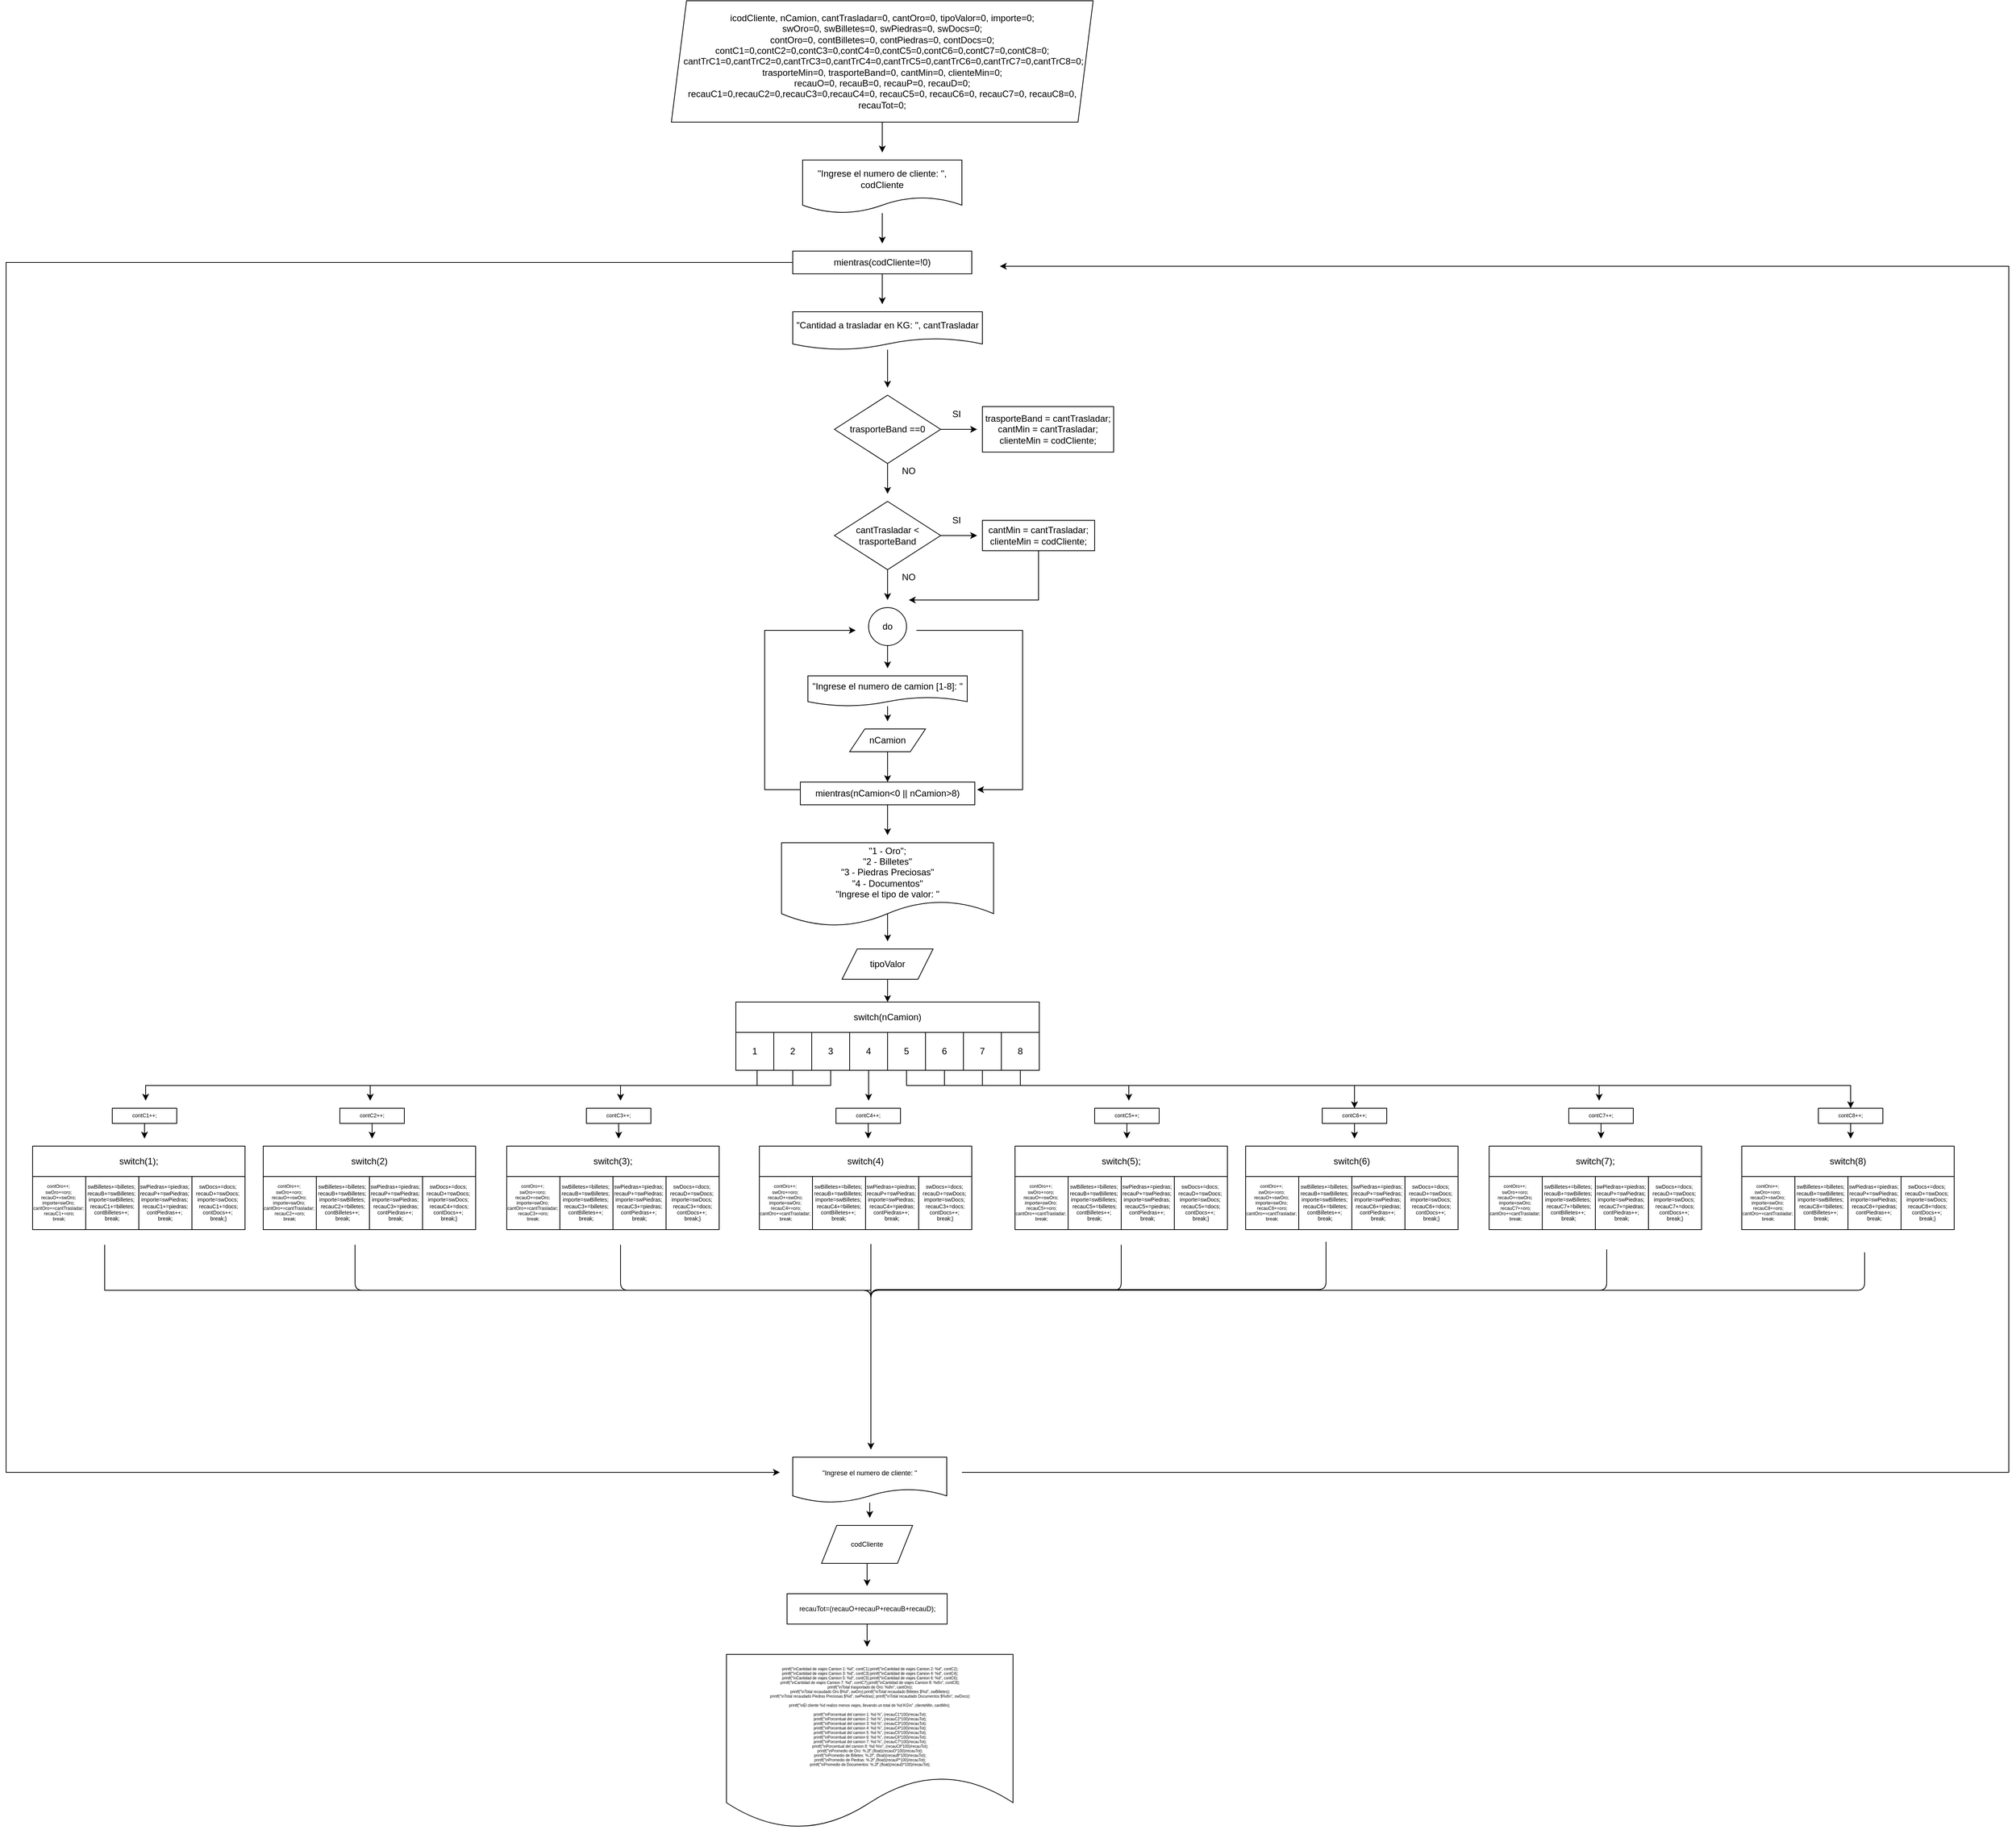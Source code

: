 <mxfile version="14.5.1" type="device"><diagram id="C5RBs43oDa-KdzZeNtuy" name="Page-1"><mxGraphModel dx="3582" dy="1605" grid="1" gridSize="10" guides="1" tooltips="1" connect="1" arrows="1" fold="1" page="1" pageScale="1" pageWidth="827" pageHeight="1169" math="0" shadow="0"><root><mxCell id="WIyWlLk6GJQsqaUBKTNV-0"/><mxCell id="WIyWlLk6GJQsqaUBKTNV-1" parent="WIyWlLk6GJQsqaUBKTNV-0"/><mxCell id="wpXQK8ycsavKQXCQAxCE-22" style="edgeStyle=orthogonalEdgeStyle;rounded=0;orthogonalLoop=1;jettySize=auto;html=1;" edge="1" parent="WIyWlLk6GJQsqaUBKTNV-1" source="wpXQK8ycsavKQXCQAxCE-0"><mxGeometry relative="1" as="geometry"><mxPoint x="415" y="240" as="targetPoint"/></mxGeometry></mxCell><mxCell id="wpXQK8ycsavKQXCQAxCE-0" value="&lt;div&gt;&lt;span&gt;&#9;&lt;/span&gt;icodCliente, nCamion, cantTrasladar=0, cantOro=0, tipoValor=0, importe=0;&lt;/div&gt;&lt;div&gt;swOro=0, swBilletes=0, swPiedras=0, swDocs=0;&lt;/div&gt;&lt;div&gt;contOro=0, contBilletes=0, contPiedras=0, contDocs=0;&lt;/div&gt;&lt;div&gt;contC1=0,contC2=0,contC3=0,contC4=0,contC5=0,contC6=0,contC7=0,contC8=0;&lt;/div&gt;&lt;div&gt;&amp;nbsp;cantTrC1=0,cantTrC2=0,cantTrC3=0,cantTrC4=0,cantTrC5=0,cantTrC6=0,cantTrC7=0,cantTrC8=0;&lt;/div&gt;&lt;div&gt;trasporteMin=0, trasporteBand=0, cantMin=0, clienteMin=0;&lt;/div&gt;&lt;div&gt;recauO=0, recauB=0, recauP=0, recauD=0;&lt;/div&gt;&lt;div&gt;recauC1=0,recauC2=0,recauC3=0,recauC4=0, recauC5=0, recauC6=0, recauC7=0, recauC8=0, recauTot=0;&lt;/div&gt;" style="shape=parallelogram;perimeter=parallelogramPerimeter;whiteSpace=wrap;html=1;fixedSize=1;" vertex="1" parent="WIyWlLk6GJQsqaUBKTNV-1"><mxGeometry x="137" y="40" width="556" height="160" as="geometry"/></mxCell><mxCell id="wpXQK8ycsavKQXCQAxCE-7" style="edgeStyle=orthogonalEdgeStyle;rounded=0;orthogonalLoop=1;jettySize=auto;html=1;" edge="1" parent="WIyWlLk6GJQsqaUBKTNV-1" source="wpXQK8ycsavKQXCQAxCE-1"><mxGeometry relative="1" as="geometry"><mxPoint x="415" y="440" as="targetPoint"/></mxGeometry></mxCell><mxCell id="wpXQK8ycsavKQXCQAxCE-28" style="edgeStyle=orthogonalEdgeStyle;rounded=0;orthogonalLoop=1;jettySize=auto;html=1;" edge="1" parent="WIyWlLk6GJQsqaUBKTNV-1" source="wpXQK8ycsavKQXCQAxCE-1"><mxGeometry relative="1" as="geometry"><mxPoint x="280" y="1980" as="targetPoint"/><Array as="points"><mxPoint x="-740" y="385"/><mxPoint x="-740" y="1980"/></Array></mxGeometry></mxCell><mxCell id="wpXQK8ycsavKQXCQAxCE-1" value="mientras(codCliente=!0)" style="rounded=0;whiteSpace=wrap;html=1;" vertex="1" parent="WIyWlLk6GJQsqaUBKTNV-1"><mxGeometry x="297" y="370" width="236" height="30" as="geometry"/></mxCell><mxCell id="wpXQK8ycsavKQXCQAxCE-8" style="edgeStyle=orthogonalEdgeStyle;rounded=0;orthogonalLoop=1;jettySize=auto;html=1;" edge="1" parent="WIyWlLk6GJQsqaUBKTNV-1" source="wpXQK8ycsavKQXCQAxCE-2"><mxGeometry relative="1" as="geometry"><mxPoint x="415" y="360" as="targetPoint"/></mxGeometry></mxCell><mxCell id="wpXQK8ycsavKQXCQAxCE-2" value="&quot;Ingrese el numero de cliente: &quot;, codCliente" style="shape=document;whiteSpace=wrap;html=1;boundedLbl=1;" vertex="1" parent="WIyWlLk6GJQsqaUBKTNV-1"><mxGeometry x="310" y="250" width="210" height="70" as="geometry"/></mxCell><mxCell id="wpXQK8ycsavKQXCQAxCE-5" style="edgeStyle=orthogonalEdgeStyle;rounded=0;orthogonalLoop=1;jettySize=auto;html=1;" edge="1" parent="WIyWlLk6GJQsqaUBKTNV-1" source="wpXQK8ycsavKQXCQAxCE-4"><mxGeometry relative="1" as="geometry"><mxPoint x="422" y="550" as="targetPoint"/></mxGeometry></mxCell><mxCell id="wpXQK8ycsavKQXCQAxCE-4" value="&quot;Cantidad a trasladar en KG: &quot;, cantTrasladar" style="shape=document;whiteSpace=wrap;html=1;boundedLbl=1;" vertex="1" parent="WIyWlLk6GJQsqaUBKTNV-1"><mxGeometry x="297" y="450" width="250" height="50" as="geometry"/></mxCell><mxCell id="wpXQK8ycsavKQXCQAxCE-11" style="edgeStyle=orthogonalEdgeStyle;rounded=0;orthogonalLoop=1;jettySize=auto;html=1;" edge="1" parent="WIyWlLk6GJQsqaUBKTNV-1" source="wpXQK8ycsavKQXCQAxCE-9"><mxGeometry relative="1" as="geometry"><mxPoint x="540" y="605" as="targetPoint"/></mxGeometry></mxCell><mxCell id="wpXQK8ycsavKQXCQAxCE-14" style="edgeStyle=orthogonalEdgeStyle;rounded=0;orthogonalLoop=1;jettySize=auto;html=1;" edge="1" parent="WIyWlLk6GJQsqaUBKTNV-1" source="wpXQK8ycsavKQXCQAxCE-9"><mxGeometry relative="1" as="geometry"><mxPoint x="422" y="690" as="targetPoint"/></mxGeometry></mxCell><mxCell id="wpXQK8ycsavKQXCQAxCE-9" value="trasporteBand ==0" style="rhombus;whiteSpace=wrap;html=1;" vertex="1" parent="WIyWlLk6GJQsqaUBKTNV-1"><mxGeometry x="352" y="560" width="140" height="90" as="geometry"/></mxCell><mxCell id="wpXQK8ycsavKQXCQAxCE-10" value="trasporteBand = cantTrasladar;&#10;&#9;&#9;cantMin = cantTrasladar;&#10;&#9;&#9;clienteMin = codCliente;" style="rounded=0;whiteSpace=wrap;html=1;" vertex="1" parent="WIyWlLk6GJQsqaUBKTNV-1"><mxGeometry x="547" y="575" width="173" height="60" as="geometry"/></mxCell><mxCell id="wpXQK8ycsavKQXCQAxCE-12" value="SI" style="text;html=1;strokeColor=none;fillColor=none;align=center;verticalAlign=middle;whiteSpace=wrap;rounded=0;" vertex="1" parent="WIyWlLk6GJQsqaUBKTNV-1"><mxGeometry x="493" y="575" width="40" height="20" as="geometry"/></mxCell><mxCell id="wpXQK8ycsavKQXCQAxCE-13" value="NO" style="text;html=1;strokeColor=none;fillColor=none;align=center;verticalAlign=middle;whiteSpace=wrap;rounded=0;" vertex="1" parent="WIyWlLk6GJQsqaUBKTNV-1"><mxGeometry x="430" y="650" width="40" height="20" as="geometry"/></mxCell><mxCell id="wpXQK8ycsavKQXCQAxCE-24" style="edgeStyle=orthogonalEdgeStyle;rounded=0;orthogonalLoop=1;jettySize=auto;html=1;" edge="1" parent="WIyWlLk6GJQsqaUBKTNV-1" source="wpXQK8ycsavKQXCQAxCE-15"><mxGeometry relative="1" as="geometry"><mxPoint x="450" y="830" as="targetPoint"/><Array as="points"><mxPoint x="621" y="830"/><mxPoint x="460" y="830"/></Array></mxGeometry></mxCell><mxCell id="wpXQK8ycsavKQXCQAxCE-15" value="&lt;div&gt;cantMin = cantTrasladar;&lt;/div&gt;&lt;div&gt;&lt;span&gt;&#9;&#9;&lt;/span&gt;clienteMin = codCliente;&lt;/div&gt;" style="rounded=0;whiteSpace=wrap;html=1;" vertex="1" parent="WIyWlLk6GJQsqaUBKTNV-1"><mxGeometry x="547" y="725" width="148" height="40" as="geometry"/></mxCell><mxCell id="wpXQK8ycsavKQXCQAxCE-16" style="edgeStyle=orthogonalEdgeStyle;rounded=0;orthogonalLoop=1;jettySize=auto;html=1;" edge="1" parent="WIyWlLk6GJQsqaUBKTNV-1" source="wpXQK8ycsavKQXCQAxCE-17"><mxGeometry relative="1" as="geometry"><mxPoint x="422" y="830" as="targetPoint"/></mxGeometry></mxCell><mxCell id="wpXQK8ycsavKQXCQAxCE-21" style="edgeStyle=orthogonalEdgeStyle;rounded=0;orthogonalLoop=1;jettySize=auto;html=1;" edge="1" parent="WIyWlLk6GJQsqaUBKTNV-1" source="wpXQK8ycsavKQXCQAxCE-17"><mxGeometry relative="1" as="geometry"><mxPoint x="540" y="745" as="targetPoint"/></mxGeometry></mxCell><mxCell id="wpXQK8ycsavKQXCQAxCE-17" value="cantTrasladar &amp;lt; trasporteBand" style="rhombus;whiteSpace=wrap;html=1;" vertex="1" parent="WIyWlLk6GJQsqaUBKTNV-1"><mxGeometry x="352" y="700" width="140" height="90" as="geometry"/></mxCell><mxCell id="wpXQK8ycsavKQXCQAxCE-18" value="SI" style="text;html=1;strokeColor=none;fillColor=none;align=center;verticalAlign=middle;whiteSpace=wrap;rounded=0;" vertex="1" parent="WIyWlLk6GJQsqaUBKTNV-1"><mxGeometry x="493" y="715" width="40" height="20" as="geometry"/></mxCell><mxCell id="wpXQK8ycsavKQXCQAxCE-19" value="NO" style="text;html=1;strokeColor=none;fillColor=none;align=center;verticalAlign=middle;whiteSpace=wrap;rounded=0;" vertex="1" parent="WIyWlLk6GJQsqaUBKTNV-1"><mxGeometry x="430" y="790" width="40" height="20" as="geometry"/></mxCell><mxCell id="wpXQK8ycsavKQXCQAxCE-29" style="edgeStyle=orthogonalEdgeStyle;rounded=0;orthogonalLoop=1;jettySize=auto;html=1;" edge="1" parent="WIyWlLk6GJQsqaUBKTNV-1" source="wpXQK8ycsavKQXCQAxCE-23"><mxGeometry relative="1" as="geometry"><mxPoint x="422" y="920" as="targetPoint"/></mxGeometry></mxCell><mxCell id="wpXQK8ycsavKQXCQAxCE-36" style="edgeStyle=orthogonalEdgeStyle;rounded=0;orthogonalLoop=1;jettySize=auto;html=1;" edge="1" parent="WIyWlLk6GJQsqaUBKTNV-1"><mxGeometry relative="1" as="geometry"><mxPoint x="540" y="1080" as="targetPoint"/><mxPoint x="460" y="870" as="sourcePoint"/><Array as="points"><mxPoint x="600" y="870"/><mxPoint x="600" y="1080"/><mxPoint x="550" y="1080"/></Array></mxGeometry></mxCell><mxCell id="wpXQK8ycsavKQXCQAxCE-23" value="do" style="ellipse;whiteSpace=wrap;html=1;aspect=fixed;" vertex="1" parent="WIyWlLk6GJQsqaUBKTNV-1"><mxGeometry x="397" y="840" width="50" height="50" as="geometry"/></mxCell><mxCell id="wpXQK8ycsavKQXCQAxCE-31" style="edgeStyle=orthogonalEdgeStyle;rounded=0;orthogonalLoop=1;jettySize=auto;html=1;" edge="1" parent="WIyWlLk6GJQsqaUBKTNV-1" source="wpXQK8ycsavKQXCQAxCE-25"><mxGeometry relative="1" as="geometry"><mxPoint x="422" y="990" as="targetPoint"/></mxGeometry></mxCell><mxCell id="wpXQK8ycsavKQXCQAxCE-25" value="&quot;Ingrese el numero de camion [1-8]: &quot;" style="shape=document;whiteSpace=wrap;html=1;boundedLbl=1;" vertex="1" parent="WIyWlLk6GJQsqaUBKTNV-1"><mxGeometry x="317" y="930" width="210" height="40" as="geometry"/></mxCell><mxCell id="wpXQK8ycsavKQXCQAxCE-34" style="edgeStyle=orthogonalEdgeStyle;rounded=0;orthogonalLoop=1;jettySize=auto;html=1;entryX=0.5;entryY=0;entryDx=0;entryDy=0;" edge="1" parent="WIyWlLk6GJQsqaUBKTNV-1" source="wpXQK8ycsavKQXCQAxCE-27" target="wpXQK8ycsavKQXCQAxCE-33"><mxGeometry relative="1" as="geometry"/></mxCell><mxCell id="wpXQK8ycsavKQXCQAxCE-27" value="nCamion" style="shape=parallelogram;perimeter=parallelogramPerimeter;whiteSpace=wrap;html=1;fixedSize=1;" vertex="1" parent="WIyWlLk6GJQsqaUBKTNV-1"><mxGeometry x="372" y="1000" width="100" height="30" as="geometry"/></mxCell><mxCell id="wpXQK8ycsavKQXCQAxCE-35" style="edgeStyle=orthogonalEdgeStyle;rounded=0;orthogonalLoop=1;jettySize=auto;html=1;" edge="1" parent="WIyWlLk6GJQsqaUBKTNV-1" source="wpXQK8ycsavKQXCQAxCE-33"><mxGeometry relative="1" as="geometry"><mxPoint x="380" y="870" as="targetPoint"/><Array as="points"><mxPoint x="260" y="1080"/><mxPoint x="260" y="870"/></Array></mxGeometry></mxCell><mxCell id="wpXQK8ycsavKQXCQAxCE-38" style="edgeStyle=orthogonalEdgeStyle;rounded=0;orthogonalLoop=1;jettySize=auto;html=1;" edge="1" parent="WIyWlLk6GJQsqaUBKTNV-1" source="wpXQK8ycsavKQXCQAxCE-33"><mxGeometry relative="1" as="geometry"><mxPoint x="422" y="1140" as="targetPoint"/></mxGeometry></mxCell><mxCell id="wpXQK8ycsavKQXCQAxCE-33" value="mientras(nCamion&amp;lt;0 || nCamion&amp;gt;8)" style="rounded=0;whiteSpace=wrap;html=1;" vertex="1" parent="WIyWlLk6GJQsqaUBKTNV-1"><mxGeometry x="307" y="1070" width="230" height="30" as="geometry"/></mxCell><mxCell id="wpXQK8ycsavKQXCQAxCE-42" style="edgeStyle=orthogonalEdgeStyle;rounded=0;orthogonalLoop=1;jettySize=auto;html=1;exitX=0.5;exitY=0.855;exitDx=0;exitDy=0;exitPerimeter=0;" edge="1" parent="WIyWlLk6GJQsqaUBKTNV-1" source="wpXQK8ycsavKQXCQAxCE-37"><mxGeometry relative="1" as="geometry"><mxPoint x="422" y="1280" as="targetPoint"/></mxGeometry></mxCell><mxCell id="wpXQK8ycsavKQXCQAxCE-37" value="&quot;1 - Oro&quot;;&lt;br&gt;&quot;2 - Billetes&quot;&lt;br&gt;&quot;3 - Piedras Preciosas&quot;&lt;br&gt;&quot;4 - Documentos&quot;&lt;br&gt;&quot;Ingrese el tipo de valor: &quot;" style="shape=document;whiteSpace=wrap;html=1;boundedLbl=1;" vertex="1" parent="WIyWlLk6GJQsqaUBKTNV-1"><mxGeometry x="282.25" y="1150" width="279.5" height="110" as="geometry"/></mxCell><mxCell id="wpXQK8ycsavKQXCQAxCE-125" style="edgeStyle=orthogonalEdgeStyle;rounded=0;orthogonalLoop=1;jettySize=auto;html=1;entryX=0.5;entryY=0;entryDx=0;entryDy=0;" edge="1" parent="WIyWlLk6GJQsqaUBKTNV-1" source="wpXQK8ycsavKQXCQAxCE-39" target="wpXQK8ycsavKQXCQAxCE-43"><mxGeometry relative="1" as="geometry"/></mxCell><mxCell id="wpXQK8ycsavKQXCQAxCE-39" value="tipoValor" style="shape=parallelogram;perimeter=parallelogramPerimeter;whiteSpace=wrap;html=1;fixedSize=1;" vertex="1" parent="WIyWlLk6GJQsqaUBKTNV-1"><mxGeometry x="362" y="1290" width="120" height="40" as="geometry"/></mxCell><mxCell id="wpXQK8ycsavKQXCQAxCE-43" value="switch(nCamion)" style="rounded=0;whiteSpace=wrap;html=1;" vertex="1" parent="WIyWlLk6GJQsqaUBKTNV-1"><mxGeometry x="222" y="1360" width="400" height="40" as="geometry"/></mxCell><mxCell id="wpXQK8ycsavKQXCQAxCE-140" style="edgeStyle=orthogonalEdgeStyle;rounded=0;orthogonalLoop=1;jettySize=auto;html=1;fontSize=7;" edge="1" parent="WIyWlLk6GJQsqaUBKTNV-1"><mxGeometry relative="1" as="geometry"><mxPoint x="-556" y="1490" as="targetPoint"/><mxPoint x="250" y="1440" as="sourcePoint"/><Array as="points"><mxPoint x="250" y="1420"/><mxPoint x="250" y="1470"/><mxPoint x="-556" y="1470"/></Array></mxGeometry></mxCell><mxCell id="wpXQK8ycsavKQXCQAxCE-117" value="1" style="whiteSpace=wrap;html=1;aspect=fixed;" vertex="1" parent="WIyWlLk6GJQsqaUBKTNV-1"><mxGeometry x="222" y="1400" width="50" height="50" as="geometry"/></mxCell><mxCell id="wpXQK8ycsavKQXCQAxCE-150" style="edgeStyle=orthogonalEdgeStyle;rounded=0;orthogonalLoop=1;jettySize=auto;html=1;fontSize=7;" edge="1" parent="WIyWlLk6GJQsqaUBKTNV-1" source="wpXQK8ycsavKQXCQAxCE-118"><mxGeometry relative="1" as="geometry"><mxPoint x="-260" y="1490" as="targetPoint"/><Array as="points"><mxPoint x="297" y="1470"/><mxPoint x="-260" y="1470"/></Array></mxGeometry></mxCell><mxCell id="wpXQK8ycsavKQXCQAxCE-118" value="2" style="whiteSpace=wrap;html=1;aspect=fixed;" vertex="1" parent="WIyWlLk6GJQsqaUBKTNV-1"><mxGeometry x="272" y="1400" width="50" height="50" as="geometry"/></mxCell><mxCell id="wpXQK8ycsavKQXCQAxCE-166" style="edgeStyle=orthogonalEdgeStyle;rounded=0;orthogonalLoop=1;jettySize=auto;html=1;fontSize=7;" edge="1" parent="WIyWlLk6GJQsqaUBKTNV-1" source="wpXQK8ycsavKQXCQAxCE-119"><mxGeometry relative="1" as="geometry"><mxPoint x="70" y="1490" as="targetPoint"/><Array as="points"><mxPoint x="347" y="1470"/><mxPoint x="70" y="1470"/></Array></mxGeometry></mxCell><mxCell id="wpXQK8ycsavKQXCQAxCE-119" value="3" style="whiteSpace=wrap;html=1;aspect=fixed;" vertex="1" parent="WIyWlLk6GJQsqaUBKTNV-1"><mxGeometry x="322" y="1400" width="50" height="50" as="geometry"/></mxCell><mxCell id="wpXQK8ycsavKQXCQAxCE-167" style="edgeStyle=orthogonalEdgeStyle;rounded=0;orthogonalLoop=1;jettySize=auto;html=1;fontSize=7;" edge="1" parent="WIyWlLk6GJQsqaUBKTNV-1" source="wpXQK8ycsavKQXCQAxCE-120"><mxGeometry relative="1" as="geometry"><mxPoint x="397" y="1490" as="targetPoint"/><Array as="points"><mxPoint x="397" y="1490"/></Array></mxGeometry></mxCell><mxCell id="wpXQK8ycsavKQXCQAxCE-120" value="4" style="whiteSpace=wrap;html=1;aspect=fixed;" vertex="1" parent="WIyWlLk6GJQsqaUBKTNV-1"><mxGeometry x="372" y="1400" width="50" height="50" as="geometry"/></mxCell><mxCell id="wpXQK8ycsavKQXCQAxCE-196" style="edgeStyle=orthogonalEdgeStyle;rounded=0;orthogonalLoop=1;jettySize=auto;html=1;fontSize=7;" edge="1" parent="WIyWlLk6GJQsqaUBKTNV-1" source="wpXQK8ycsavKQXCQAxCE-121"><mxGeometry relative="1" as="geometry"><mxPoint x="740.0" y="1490" as="targetPoint"/><Array as="points"><mxPoint x="447" y="1470"/><mxPoint x="740" y="1470"/></Array></mxGeometry></mxCell><mxCell id="wpXQK8ycsavKQXCQAxCE-121" value="5" style="whiteSpace=wrap;html=1;aspect=fixed;" vertex="1" parent="WIyWlLk6GJQsqaUBKTNV-1"><mxGeometry x="422" y="1400" width="50" height="50" as="geometry"/></mxCell><mxCell id="wpXQK8ycsavKQXCQAxCE-197" style="edgeStyle=orthogonalEdgeStyle;rounded=0;orthogonalLoop=1;jettySize=auto;html=1;entryX=0.5;entryY=0;entryDx=0;entryDy=0;fontSize=7;" edge="1" parent="WIyWlLk6GJQsqaUBKTNV-1" source="wpXQK8ycsavKQXCQAxCE-122" target="wpXQK8ycsavKQXCQAxCE-181"><mxGeometry relative="1" as="geometry"><Array as="points"><mxPoint x="497" y="1470"/><mxPoint x="1037" y="1470"/></Array></mxGeometry></mxCell><mxCell id="wpXQK8ycsavKQXCQAxCE-122" value="6" style="whiteSpace=wrap;html=1;aspect=fixed;" vertex="1" parent="WIyWlLk6GJQsqaUBKTNV-1"><mxGeometry x="472" y="1400" width="50" height="50" as="geometry"/></mxCell><mxCell id="wpXQK8ycsavKQXCQAxCE-198" style="edgeStyle=orthogonalEdgeStyle;rounded=0;orthogonalLoop=1;jettySize=auto;html=1;fontSize=7;" edge="1" parent="WIyWlLk6GJQsqaUBKTNV-1" source="wpXQK8ycsavKQXCQAxCE-123"><mxGeometry relative="1" as="geometry"><mxPoint x="1360.0" y="1490" as="targetPoint"/><Array as="points"><mxPoint x="547" y="1470"/><mxPoint x="1360" y="1470"/></Array></mxGeometry></mxCell><mxCell id="wpXQK8ycsavKQXCQAxCE-123" value="7" style="whiteSpace=wrap;html=1;aspect=fixed;" vertex="1" parent="WIyWlLk6GJQsqaUBKTNV-1"><mxGeometry x="522" y="1400" width="50" height="50" as="geometry"/></mxCell><mxCell id="wpXQK8ycsavKQXCQAxCE-199" style="edgeStyle=orthogonalEdgeStyle;rounded=0;orthogonalLoop=1;jettySize=auto;html=1;entryX=0.5;entryY=0;entryDx=0;entryDy=0;fontSize=7;" edge="1" parent="WIyWlLk6GJQsqaUBKTNV-1" source="wpXQK8ycsavKQXCQAxCE-124" target="wpXQK8ycsavKQXCQAxCE-195"><mxGeometry relative="1" as="geometry"><Array as="points"><mxPoint x="597" y="1470"/><mxPoint x="1691" y="1470"/></Array></mxGeometry></mxCell><mxCell id="wpXQK8ycsavKQXCQAxCE-124" value="8" style="whiteSpace=wrap;html=1;aspect=fixed;" vertex="1" parent="WIyWlLk6GJQsqaUBKTNV-1"><mxGeometry x="572" y="1400" width="50" height="50" as="geometry"/></mxCell><mxCell id="wpXQK8ycsavKQXCQAxCE-131" value="switch(1);" style="rounded=0;whiteSpace=wrap;html=1;" vertex="1" parent="WIyWlLk6GJQsqaUBKTNV-1"><mxGeometry x="-705" y="1550" width="280" height="40" as="geometry"/></mxCell><mxCell id="wpXQK8ycsavKQXCQAxCE-132" value="&lt;h5 style=&quot;font-size: 6px&quot;&gt;&lt;span style=&quot;font-weight: normal ; font-size: 6px&quot;&gt;contOro++;&amp;nbsp;&lt;br style=&quot;font-size: 6px&quot;&gt;swOro+=oro;&amp;nbsp;&lt;br style=&quot;font-size: 6px&quot;&gt;recauO+=swOro;&amp;nbsp;&lt;br style=&quot;font-size: 6px&quot;&gt;importe=swOro;&amp;nbsp;&lt;br style=&quot;font-size: 6px&quot;&gt;cantOro+=cantTrasladar;&amp;nbsp;&lt;br style=&quot;font-size: 6px&quot;&gt;recauC1+=oro;&lt;br style=&quot;font-size: 6px&quot;&gt;break;&lt;/span&gt;&lt;/h5&gt;" style="whiteSpace=wrap;html=1;aspect=fixed;fontSize=6;" vertex="1" parent="WIyWlLk6GJQsqaUBKTNV-1"><mxGeometry x="-705" y="1590" width="70" height="70" as="geometry"/></mxCell><mxCell id="wpXQK8ycsavKQXCQAxCE-201" style="edgeStyle=orthogonalEdgeStyle;rounded=0;orthogonalLoop=1;jettySize=auto;html=1;fontSize=7;" edge="1" parent="WIyWlLk6GJQsqaUBKTNV-1"><mxGeometry relative="1" as="geometry"><mxPoint x="400" y="1950" as="targetPoint"/><mxPoint x="-610" y="1680" as="sourcePoint"/><Array as="points"><mxPoint x="-610" y="1740"/><mxPoint x="400" y="1740"/><mxPoint x="400" y="1840"/></Array></mxGeometry></mxCell><mxCell id="wpXQK8ycsavKQXCQAxCE-137" value="swBilletes+=billetes;&amp;nbsp;&#10;&#9;&#9;&#9;&#9;&#9;&#9;recauB+=swBilletes;&amp;nbsp;&#10;&#9;&#9;&#9;&#9;&#9;&#9;importe=swBilletes;&amp;nbsp;&#10;&#9;&#9;&#9;&#9;&#9;&#9;recauC1+=billetes;&#10;&#9;&#9;&#9;&#9;&#9;&#9;contBilletes++;&amp;nbsp;&#10;&#9;&#9;&#9;&#9;&#9;&#9;break;" style="whiteSpace=wrap;html=1;aspect=fixed;fontSize=7;" vertex="1" parent="WIyWlLk6GJQsqaUBKTNV-1"><mxGeometry x="-635" y="1590" width="70" height="70" as="geometry"/></mxCell><mxCell id="wpXQK8ycsavKQXCQAxCE-138" value="swPiedras+=piedras;&amp;nbsp;&#10;&#9;&#9;&#9;&#9;&#9;&#9;recauP+=swPiedras;&amp;nbsp;&#10;&#9;&#9;&#9;&#9;&#9;&#9;importe=swPiedras;&amp;nbsp;&#10;&#9;&#9;&#9;&#9;&#9;&#9;recauC1+=piedras;&#10;&#9;&#9;&#9;&#9;&#9;&#9;contPiedras++;&amp;nbsp;&#10;&#9;&#9;&#9;&#9;&#9;&#9;break;" style="whiteSpace=wrap;html=1;aspect=fixed;fontSize=7;" vertex="1" parent="WIyWlLk6GJQsqaUBKTNV-1"><mxGeometry x="-565" y="1590" width="70" height="70" as="geometry"/></mxCell><mxCell id="wpXQK8ycsavKQXCQAxCE-139" value="swDocs+=docs;&amp;nbsp;&#10;&#9;&#9;&#9;&#9;&#9;&#9;recauD+=swDocs;&amp;nbsp;&#10;&#9;&#9;&#9;&#9;&#9;&#9;importe=swDocs;&amp;nbsp;&#10;&#9;&#9;&#9;&#9;&#9;&#9;recauC1+=docs;&#10;&#9;&#9;&#9;&#9;&#9;&#9;contDocs++;&amp;nbsp;&#10;&#9;&#9;&#9;&#9;&#9;&#9;break;}" style="whiteSpace=wrap;html=1;aspect=fixed;fontSize=7;" vertex="1" parent="WIyWlLk6GJQsqaUBKTNV-1"><mxGeometry x="-495" y="1590" width="70" height="70" as="geometry"/></mxCell><mxCell id="wpXQK8ycsavKQXCQAxCE-141" value="switch(2)" style="rounded=0;whiteSpace=wrap;html=1;" vertex="1" parent="WIyWlLk6GJQsqaUBKTNV-1"><mxGeometry x="-401" y="1550" width="280" height="40" as="geometry"/></mxCell><mxCell id="wpXQK8ycsavKQXCQAxCE-142" value="contOro++; &#10;&#9;&#9;&#9;&#9;&#9;&#9;swOro+=oro; &#10;&#9;&#9;&#9;&#9;&#9;&#9;recauO+=swOro; &#10;&#9;&#9;&#9;&#9;&#9;&#9;importe=swOro; &#10;&#9;&#9;&#9;&#9;&#9;&#9;cantOro+=cantTrasladar; &#10;&#9;&#9;&#9;&#9;&#9;&#9;recauC2+=oro;&#10;&#9;&#9;&#9;&#9;&#9;&#9;break;" style="whiteSpace=wrap;html=1;aspect=fixed;fontSize=6;" vertex="1" parent="WIyWlLk6GJQsqaUBKTNV-1"><mxGeometry x="-401" y="1590" width="70" height="70" as="geometry"/></mxCell><mxCell id="wpXQK8ycsavKQXCQAxCE-143" value="swBilletes+=billetes; &#10;&#9;&#9;&#9;&#9;&#9;&#9;recauB+=swBilletes; &#10;&#9;&#9;&#9;&#9;&#9;&#9;importe=swBilletes; &#10;&#9;&#9;&#9;&#9;&#9;&#9;recauC2+=billetes;&#10;&#9;&#9;&#9;&#9;&#9;&#9;contBilletes++; &#10;&#9;&#9;&#9;&#9;&#9;&#9;break;" style="whiteSpace=wrap;html=1;aspect=fixed;fontSize=7;" vertex="1" parent="WIyWlLk6GJQsqaUBKTNV-1"><mxGeometry x="-331" y="1590" width="70" height="70" as="geometry"/></mxCell><mxCell id="wpXQK8ycsavKQXCQAxCE-144" value="swPiedras+=piedras; &#10;&#9;&#9;&#9;&#9;&#9;&#9;recauP+=swPiedras; &#10;&#9;&#9;&#9;&#9;&#9;&#9;importe=swPiedras; &#10;&#9;&#9;&#9;&#9;&#9;&#9;recauC3+=piedras;&#10;&#9;&#9;&#9;&#9;&#9;&#9;contPiedras++; &#10;&#9;&#9;&#9;&#9;&#9;&#9;break;" style="whiteSpace=wrap;html=1;aspect=fixed;fontSize=7;" vertex="1" parent="WIyWlLk6GJQsqaUBKTNV-1"><mxGeometry x="-261" y="1590" width="70" height="70" as="geometry"/></mxCell><mxCell id="wpXQK8ycsavKQXCQAxCE-145" value="swDocs+=docs; &#10;&#9;&#9;&#9;&#9;&#9;&#9;recauD+=swDocs; &#10;&#9;&#9;&#9;&#9;&#9;&#9;importe=swDocs; &#10;&#9;&#9;&#9;&#9;&#9;&#9;recauC4+=docs;&#10;&#9;&#9;&#9;&#9;&#9;&#9;contDocs++; &#10;&#9;&#9;&#9;&#9;&#9;&#9;break;}" style="whiteSpace=wrap;html=1;aspect=fixed;fontSize=7;" vertex="1" parent="WIyWlLk6GJQsqaUBKTNV-1"><mxGeometry x="-191" y="1590" width="70" height="70" as="geometry"/></mxCell><mxCell id="wpXQK8ycsavKQXCQAxCE-147" style="edgeStyle=orthogonalEdgeStyle;rounded=0;orthogonalLoop=1;jettySize=auto;html=1;fontSize=7;" edge="1" parent="WIyWlLk6GJQsqaUBKTNV-1" source="wpXQK8ycsavKQXCQAxCE-146"><mxGeometry relative="1" as="geometry"><mxPoint x="-557.5" y="1540" as="targetPoint"/></mxGeometry></mxCell><mxCell id="wpXQK8ycsavKQXCQAxCE-146" value="contC1++;" style="rounded=0;whiteSpace=wrap;html=1;fontSize=7;" vertex="1" parent="WIyWlLk6GJQsqaUBKTNV-1"><mxGeometry x="-600" y="1500" width="85" height="20" as="geometry"/></mxCell><mxCell id="wpXQK8ycsavKQXCQAxCE-148" style="edgeStyle=orthogonalEdgeStyle;rounded=0;orthogonalLoop=1;jettySize=auto;html=1;fontSize=7;" edge="1" parent="WIyWlLk6GJQsqaUBKTNV-1" source="wpXQK8ycsavKQXCQAxCE-149"><mxGeometry relative="1" as="geometry"><mxPoint x="-257.5" y="1540" as="targetPoint"/></mxGeometry></mxCell><mxCell id="wpXQK8ycsavKQXCQAxCE-149" value="contC2++;" style="rounded=0;whiteSpace=wrap;html=1;fontSize=7;" vertex="1" parent="WIyWlLk6GJQsqaUBKTNV-1"><mxGeometry x="-300" y="1500" width="85" height="20" as="geometry"/></mxCell><mxCell id="wpXQK8ycsavKQXCQAxCE-151" value="switch(3);" style="rounded=0;whiteSpace=wrap;html=1;" vertex="1" parent="WIyWlLk6GJQsqaUBKTNV-1"><mxGeometry x="-80" y="1550" width="280" height="40" as="geometry"/></mxCell><mxCell id="wpXQK8ycsavKQXCQAxCE-152" value="contOro++; &#10;&#9;&#9;&#9;&#9;&#9;&#9;&#9;swOro+=oro; &#10;&#9;&#9;&#9;&#9;&#9;&#9;&#9;recauO+=swOro; &#10;&#9;&#9;&#9;&#9;&#9;&#9;&#9;importe=swOro; &#10;&#9;&#9;&#9;&#9;&#9;&#9;&#9;cantOro+=cantTrasladar; &#10;&#9;&#9;&#9;&#9;&#9;&#9;&#9;recauC3+=oro;&#10;&#9;&#9;&#9;&#9;&#9;&#9;&#9;break;" style="whiteSpace=wrap;html=1;aspect=fixed;fontSize=6;" vertex="1" parent="WIyWlLk6GJQsqaUBKTNV-1"><mxGeometry x="-80" y="1590" width="70" height="70" as="geometry"/></mxCell><mxCell id="wpXQK8ycsavKQXCQAxCE-153" value="swBilletes+=billetes; &#10;&#9;&#9;&#9;&#9;&#9;&#9;&#9;recauB+=swBilletes; &#10;&#9;&#9;&#9;&#9;&#9;&#9;&#9;importe=swBilletes; &#10;&#9;&#9;&#9;&#9;&#9;&#9;&#9;recauC3+=billetes;&#10;&#9;&#9;&#9;&#9;&#9;&#9;&#9;contBilletes++; &#10;&#9;&#9;&#9;&#9;&#9;&#9;&#9;break;" style="whiteSpace=wrap;html=1;aspect=fixed;fontSize=7;" vertex="1" parent="WIyWlLk6GJQsqaUBKTNV-1"><mxGeometry x="-10" y="1590" width="70" height="70" as="geometry"/></mxCell><mxCell id="wpXQK8ycsavKQXCQAxCE-154" value="swPiedras+=piedras; &#10;&#9;&#9;&#9;&#9;&#9;&#9;&#9;recauP+=swPiedras; &#10;&#9;&#9;&#9;&#9;&#9;&#9;&#9;importe=swPiedras; &#10;&#9;&#9;&#9;&#9;&#9;&#9;&#9;recauC3+=piedras;&#10;&#9;&#9;&#9;&#9;&#9;&#9;&#9;contPiedras++; &#10;&#9;&#9;&#9;&#9;&#9;&#9;&#9;break;" style="whiteSpace=wrap;html=1;aspect=fixed;fontSize=7;" vertex="1" parent="WIyWlLk6GJQsqaUBKTNV-1"><mxGeometry x="60" y="1590" width="70" height="70" as="geometry"/></mxCell><mxCell id="wpXQK8ycsavKQXCQAxCE-155" value="swDocs+=docs; &#10;&#9;&#9;&#9;&#9;&#9;&#9;&#9;recauD+=swDocs; &#10;&#9;&#9;&#9;&#9;&#9;&#9;&#9;importe=swDocs; &#10;&#9;&#9;&#9;&#9;&#9;&#9;&#9;recauC3+=docs;&#10;&#9;&#9;&#9;&#9;&#9;&#9;&#9;contDocs++; &#10;&#9;&#9;&#9;&#9;&#9;&#9;&#9;break;}" style="whiteSpace=wrap;html=1;aspect=fixed;fontSize=7;" vertex="1" parent="WIyWlLk6GJQsqaUBKTNV-1"><mxGeometry x="130" y="1590" width="70" height="70" as="geometry"/></mxCell><mxCell id="wpXQK8ycsavKQXCQAxCE-156" value="switch(4)" style="rounded=0;whiteSpace=wrap;html=1;" vertex="1" parent="WIyWlLk6GJQsqaUBKTNV-1"><mxGeometry x="253" y="1550" width="280" height="40" as="geometry"/></mxCell><mxCell id="wpXQK8ycsavKQXCQAxCE-157" value="contOro++; &#10;&#9;&#9;&#9;&#9;&#9;&#9;&#9;swOro+=oro; &#10;&#9;&#9;&#9;&#9;&#9;&#9;&#9;recauO+=swOro; &#10;&#9;&#9;&#9;&#9;&#9;&#9;&#9;importe=swOro; &#10;&#9;&#9;&#9;&#9;&#9;&#9;&#9;recauC4+=oro;&#10;&#9;&#9;&#9;&#9;&#9;&#9;&#9;cantOro+=cantTrasladar; &#10;&#9;&#9;&#9;&#9;&#9;&#9;&#9;break;" style="whiteSpace=wrap;html=1;aspect=fixed;fontSize=6;" vertex="1" parent="WIyWlLk6GJQsqaUBKTNV-1"><mxGeometry x="253" y="1590" width="70" height="70" as="geometry"/></mxCell><mxCell id="wpXQK8ycsavKQXCQAxCE-158" value="swBilletes+=billetes; &#10;&#9;&#9;&#9;&#9;&#9;&#9;&#9;recauB+=swBilletes; &#10;&#9;&#9;&#9;&#9;&#9;&#9;&#9;importe=swBilletes; &#10;&#9;&#9;&#9;&#9;&#9;&#9;&#9;recauC4+=billetes;&#10;&#9;&#9;&#9;&#9;&#9;&#9;&#9;contBilletes++; &#10;&#9;&#9;&#9;&#9;&#9;&#9;&#9;break;" style="whiteSpace=wrap;html=1;aspect=fixed;fontSize=7;" vertex="1" parent="WIyWlLk6GJQsqaUBKTNV-1"><mxGeometry x="323" y="1590" width="70" height="70" as="geometry"/></mxCell><mxCell id="wpXQK8ycsavKQXCQAxCE-159" value="swPiedras+=piedras; &#10;&#9;&#9;&#9;&#9;&#9;&#9;&#9;recauP+=swPiedras; &#10;&#9;&#9;&#9;&#9;&#9;&#9;&#9;importe=swPiedras; &#10;&#9;&#9;&#9;&#9;&#9;&#9;&#9;recauC4+=piedras;&#10;&#9;&#9;&#9;&#9;&#9;&#9;&#9;contPiedras++; &#10;&#9;&#9;&#9;&#9;&#9;&#9;&#9;break;" style="whiteSpace=wrap;html=1;aspect=fixed;fontSize=7;" vertex="1" parent="WIyWlLk6GJQsqaUBKTNV-1"><mxGeometry x="393" y="1590" width="70" height="70" as="geometry"/></mxCell><mxCell id="wpXQK8ycsavKQXCQAxCE-160" value="swDocs+=docs; &#10;&#9;&#9;&#9;&#9;&#9;&#9;&#9;recauD+=swDocs; &#10;&#9;&#9;&#9;&#9;&#9;&#9;&#9;importe=swDocs; &#10;&#9;&#9;&#9;&#9;&#9;&#9;&#9;recauC3+=docs;&#10;&#9;&#9;&#9;&#9;&#9;&#9;&#9;contDocs++; &#10;&#9;&#9;&#9;&#9;&#9;&#9;&#9;break;}" style="whiteSpace=wrap;html=1;aspect=fixed;fontSize=7;" vertex="1" parent="WIyWlLk6GJQsqaUBKTNV-1"><mxGeometry x="463" y="1590" width="70" height="70" as="geometry"/></mxCell><mxCell id="wpXQK8ycsavKQXCQAxCE-161" style="edgeStyle=orthogonalEdgeStyle;rounded=0;orthogonalLoop=1;jettySize=auto;html=1;fontSize=7;" edge="1" parent="WIyWlLk6GJQsqaUBKTNV-1" source="wpXQK8ycsavKQXCQAxCE-162"><mxGeometry relative="1" as="geometry"><mxPoint x="67.5" y="1540" as="targetPoint"/></mxGeometry></mxCell><mxCell id="wpXQK8ycsavKQXCQAxCE-162" value="contC3++;" style="rounded=0;whiteSpace=wrap;html=1;fontSize=7;" vertex="1" parent="WIyWlLk6GJQsqaUBKTNV-1"><mxGeometry x="25" y="1500" width="85" height="20" as="geometry"/></mxCell><mxCell id="wpXQK8ycsavKQXCQAxCE-163" style="edgeStyle=orthogonalEdgeStyle;rounded=0;orthogonalLoop=1;jettySize=auto;html=1;fontSize=7;" edge="1" parent="WIyWlLk6GJQsqaUBKTNV-1" source="wpXQK8ycsavKQXCQAxCE-164"><mxGeometry relative="1" as="geometry"><mxPoint x="396.5" y="1540" as="targetPoint"/></mxGeometry></mxCell><mxCell id="wpXQK8ycsavKQXCQAxCE-164" value="contC4++;" style="rounded=0;whiteSpace=wrap;html=1;fontSize=7;" vertex="1" parent="WIyWlLk6GJQsqaUBKTNV-1"><mxGeometry x="354" y="1500" width="85" height="20" as="geometry"/></mxCell><mxCell id="wpXQK8ycsavKQXCQAxCE-168" value="switch(5);" style="rounded=0;whiteSpace=wrap;html=1;" vertex="1" parent="WIyWlLk6GJQsqaUBKTNV-1"><mxGeometry x="590" y="1550" width="280" height="40" as="geometry"/></mxCell><mxCell id="wpXQK8ycsavKQXCQAxCE-169" value="contOro++; &#10;&#9;&#9;&#9;&#9;&#9;&#9;&#9;swOro+=oro; &#10;&#9;&#9;&#9;&#9;&#9;&#9;&#9;recauO+=swOro; &#10;&#9;&#9;&#9;&#9;&#9;&#9;&#9;importe=swOro; &#10;&#9;&#9;&#9;&#9;&#9;&#9;&#9;recauC5+=oro;&#10;&#9;&#9;&#9;&#9;&#9;&#9;&#9;cantOro+=cantTrasladar; &#10;&#9;&#9;&#9;&#9;&#9;&#9;&#9;break;" style="whiteSpace=wrap;html=1;aspect=fixed;fontSize=6;" vertex="1" parent="WIyWlLk6GJQsqaUBKTNV-1"><mxGeometry x="590" y="1590" width="70" height="70" as="geometry"/></mxCell><mxCell id="wpXQK8ycsavKQXCQAxCE-170" value="swBilletes+=billetes; &#10;&#9;&#9;&#9;&#9;&#9;&#9;&#9;recauB+=swBilletes; &#10;&#9;&#9;&#9;&#9;&#9;&#9;&#9;importe=swBilletes; &#10;&#9;&#9;&#9;&#9;&#9;&#9;&#9;recauC5+=billetes;&#10;&#9;&#9;&#9;&#9;&#9;&#9;&#9;contBilletes++; &#10;&#9;&#9;&#9;&#9;&#9;&#9;&#9;break;" style="whiteSpace=wrap;html=1;aspect=fixed;fontSize=7;" vertex="1" parent="WIyWlLk6GJQsqaUBKTNV-1"><mxGeometry x="660" y="1590" width="70" height="70" as="geometry"/></mxCell><mxCell id="wpXQK8ycsavKQXCQAxCE-171" value="swPiedras+=piedras; &#10;&#9;&#9;&#9;&#9;&#9;&#9;&#9;recauP+=swPiedras; &#10;&#9;&#9;&#9;&#9;&#9;&#9;&#9;importe=swPiedras; &#10;&#9;&#9;&#9;&#9;&#9;&#9;&#9;recauC5+=piedras;&#10;&#9;&#9;&#9;&#9;&#9;&#9;&#9;contPiedras++; &#10;&#9;&#9;&#9;&#9;&#9;&#9;&#9;break;" style="whiteSpace=wrap;html=1;aspect=fixed;fontSize=7;" vertex="1" parent="WIyWlLk6GJQsqaUBKTNV-1"><mxGeometry x="730" y="1590" width="70" height="70" as="geometry"/></mxCell><mxCell id="wpXQK8ycsavKQXCQAxCE-172" value="swDocs+=docs; &#10;&#9;&#9;&#9;&#9;&#9;&#9;&#9;recauD+=swDocs; &#10;&#9;&#9;&#9;&#9;&#9;&#9;&#9;importe=swDocs; &#10;&#9;&#9;&#9;&#9;&#9;&#9;&#9;recauC5+=docs;&#10;&#9;&#9;&#9;&#9;&#9;&#9;&#9;contDocs++; &#10;&#9;&#9;&#9;&#9;&#9;&#9;&#9;break;}" style="whiteSpace=wrap;html=1;aspect=fixed;fontSize=7;" vertex="1" parent="WIyWlLk6GJQsqaUBKTNV-1"><mxGeometry x="800" y="1590" width="70" height="70" as="geometry"/></mxCell><mxCell id="wpXQK8ycsavKQXCQAxCE-173" value="switch(6)" style="rounded=0;whiteSpace=wrap;html=1;" vertex="1" parent="WIyWlLk6GJQsqaUBKTNV-1"><mxGeometry x="894" y="1550" width="280" height="40" as="geometry"/></mxCell><mxCell id="wpXQK8ycsavKQXCQAxCE-174" value="contOro++; &#10;&#9;&#9;&#9;&#9;&#9;&#9;&#9;swOro+=oro; &#10;&#9;&#9;&#9;&#9;&#9;&#9;&#9;recauO+=swOro; &#10;&#9;&#9;&#9;&#9;&#9;&#9;&#9;importe=swOro; &#10;&#9;&#9;&#9;&#9;&#9;&#9;&#9;recauC6+=oro;&#10;&#9;&#9;&#9;&#9;&#9;&#9;&#9;cantOro+=cantTrasladar; &#10;&#9;&#9;&#9;&#9;&#9;&#9;&#9;break;" style="whiteSpace=wrap;html=1;aspect=fixed;fontSize=6;" vertex="1" parent="WIyWlLk6GJQsqaUBKTNV-1"><mxGeometry x="894" y="1590" width="70" height="70" as="geometry"/></mxCell><mxCell id="wpXQK8ycsavKQXCQAxCE-175" value="swBilletes+=billetes; &#10;&#9;&#9;&#9;&#9;&#9;&#9;&#9;recauB+=swBilletes; &#10;&#9;&#9;&#9;&#9;&#9;&#9;&#9;importe=swBilletes; &#10;&#9;&#9;&#9;&#9;&#9;&#9;&#9;recauC6+=billetes;&#10;&#9;&#9;&#9;&#9;&#9;&#9;&#9;contBilletes++; &#10;&#9;&#9;&#9;&#9;&#9;&#9;&#9;break;" style="whiteSpace=wrap;html=1;aspect=fixed;fontSize=7;" vertex="1" parent="WIyWlLk6GJQsqaUBKTNV-1"><mxGeometry x="964" y="1590" width="70" height="70" as="geometry"/></mxCell><mxCell id="wpXQK8ycsavKQXCQAxCE-176" value="swPiedras+=piedras; &#10;&#9;&#9;&#9;&#9;&#9;&#9;&#9;recauP+=swPiedras; &#10;&#9;&#9;&#9;&#9;&#9;&#9;&#9;importe=swPiedras; &#10;&#9;&#9;&#9;&#9;&#9;&#9;&#9;recauC6+=piedras;&#10;&#9;&#9;&#9;&#9;&#9;&#9;&#9;contPiedras++; &#10;&#9;&#9;&#9;&#9;&#9;&#9;&#9;break;" style="whiteSpace=wrap;html=1;aspect=fixed;fontSize=7;" vertex="1" parent="WIyWlLk6GJQsqaUBKTNV-1"><mxGeometry x="1034" y="1590" width="70" height="70" as="geometry"/></mxCell><mxCell id="wpXQK8ycsavKQXCQAxCE-177" value="swDocs+=docs; &#10;&#9;&#9;&#9;&#9;&#9;&#9;&#9;recauD+=swDocs; &#10;&#9;&#9;&#9;&#9;&#9;&#9;&#9;importe=swDocs; &#10;&#9;&#9;&#9;&#9;&#9;&#9;&#9;recauC6+=docs;&#10;&#9;&#9;&#9;&#9;&#9;&#9;&#9;contDocs++; &#10;&#9;&#9;&#9;&#9;&#9;&#9;&#9;break;}" style="whiteSpace=wrap;html=1;aspect=fixed;fontSize=7;" vertex="1" parent="WIyWlLk6GJQsqaUBKTNV-1"><mxGeometry x="1104" y="1590" width="70" height="70" as="geometry"/></mxCell><mxCell id="wpXQK8ycsavKQXCQAxCE-178" style="edgeStyle=orthogonalEdgeStyle;rounded=0;orthogonalLoop=1;jettySize=auto;html=1;fontSize=7;" edge="1" parent="WIyWlLk6GJQsqaUBKTNV-1" source="wpXQK8ycsavKQXCQAxCE-179"><mxGeometry relative="1" as="geometry"><mxPoint x="737.5" y="1540" as="targetPoint"/></mxGeometry></mxCell><mxCell id="wpXQK8ycsavKQXCQAxCE-179" value="contC5++;" style="rounded=0;whiteSpace=wrap;html=1;fontSize=7;" vertex="1" parent="WIyWlLk6GJQsqaUBKTNV-1"><mxGeometry x="695" y="1500" width="85" height="20" as="geometry"/></mxCell><mxCell id="wpXQK8ycsavKQXCQAxCE-180" style="edgeStyle=orthogonalEdgeStyle;rounded=0;orthogonalLoop=1;jettySize=auto;html=1;fontSize=7;" edge="1" parent="WIyWlLk6GJQsqaUBKTNV-1" source="wpXQK8ycsavKQXCQAxCE-181"><mxGeometry relative="1" as="geometry"><mxPoint x="1037.5" y="1540" as="targetPoint"/></mxGeometry></mxCell><mxCell id="wpXQK8ycsavKQXCQAxCE-181" value="contC6++;" style="rounded=0;whiteSpace=wrap;html=1;fontSize=7;" vertex="1" parent="WIyWlLk6GJQsqaUBKTNV-1"><mxGeometry x="995" y="1500" width="85" height="20" as="geometry"/></mxCell><mxCell id="wpXQK8ycsavKQXCQAxCE-182" value="switch(7);" style="rounded=0;whiteSpace=wrap;html=1;" vertex="1" parent="WIyWlLk6GJQsqaUBKTNV-1"><mxGeometry x="1215" y="1550" width="280" height="40" as="geometry"/></mxCell><mxCell id="wpXQK8ycsavKQXCQAxCE-183" value="contOro++; &#10;&#9;&#9;&#9;&#9;&#9;&#9;&#9;swOro+=oro; &#10;&#9;&#9;&#9;&#9;&#9;&#9;&#9;recauO+=swOro; &#10;&#9;&#9;&#9;&#9;&#9;&#9;&#9;importe=swOro; &#10;&#9;&#9;&#9;&#9;&#9;&#9;&#9;recauC7+=oro;&#10;&#9;&#9;&#9;&#9;&#9;&#9;&#9;cantOro+=cantTrasladar; &#10;&#9;&#9;&#9;&#9;&#9;&#9;&#9;break;" style="whiteSpace=wrap;html=1;aspect=fixed;fontSize=6;" vertex="1" parent="WIyWlLk6GJQsqaUBKTNV-1"><mxGeometry x="1215" y="1590" width="70" height="70" as="geometry"/></mxCell><mxCell id="wpXQK8ycsavKQXCQAxCE-184" value="swBilletes+=billetes; &#10;&#9;&#9;&#9;&#9;&#9;&#9;&#9;recauB+=swBilletes; &#10;&#9;&#9;&#9;&#9;&#9;&#9;&#9;importe=swBilletes; &#10;&#9;&#9;&#9;&#9;&#9;&#9;&#9;recauC7+=billetes;&#10;&#9;&#9;&#9;&#9;&#9;&#9;&#9;contBilletes++; &#10;&#9;&#9;&#9;&#9;&#9;&#9;&#9;break;" style="whiteSpace=wrap;html=1;aspect=fixed;fontSize=7;" vertex="1" parent="WIyWlLk6GJQsqaUBKTNV-1"><mxGeometry x="1285" y="1590" width="70" height="70" as="geometry"/></mxCell><mxCell id="wpXQK8ycsavKQXCQAxCE-185" value="swPiedras+=piedras; &#10;&#9;&#9;&#9;&#9;&#9;&#9;&#9;recauP+=swPiedras; &#10;&#9;&#9;&#9;&#9;&#9;&#9;&#9;importe=swPiedras; &#10;&#9;&#9;&#9;&#9;&#9;&#9;&#9;recauC7+=piedras;&#10;&#9;&#9;&#9;&#9;&#9;&#9;&#9;contPiedras++; &#10;&#9;&#9;&#9;&#9;&#9;&#9;&#9;break;" style="whiteSpace=wrap;html=1;aspect=fixed;fontSize=7;" vertex="1" parent="WIyWlLk6GJQsqaUBKTNV-1"><mxGeometry x="1355" y="1590" width="70" height="70" as="geometry"/></mxCell><mxCell id="wpXQK8ycsavKQXCQAxCE-186" value="swDocs+=docs; &#10;&#9;&#9;&#9;&#9;&#9;&#9;&#9;recauD+=swDocs; &#10;&#9;&#9;&#9;&#9;&#9;&#9;&#9;importe=swDocs; &#10;&#9;&#9;&#9;&#9;&#9;&#9;&#9;recauC7+=docs;&#10;&#9;&#9;&#9;&#9;&#9;&#9;&#9;contDocs++; &#10;&#9;&#9;&#9;&#9;&#9;&#9;&#9;break;}" style="whiteSpace=wrap;html=1;aspect=fixed;fontSize=7;" vertex="1" parent="WIyWlLk6GJQsqaUBKTNV-1"><mxGeometry x="1425" y="1590" width="70" height="70" as="geometry"/></mxCell><mxCell id="wpXQK8ycsavKQXCQAxCE-187" value="switch(8)" style="rounded=0;whiteSpace=wrap;html=1;" vertex="1" parent="WIyWlLk6GJQsqaUBKTNV-1"><mxGeometry x="1548" y="1550" width="280" height="40" as="geometry"/></mxCell><mxCell id="wpXQK8ycsavKQXCQAxCE-188" value="contOro++; &#10;&#9;&#9;&#9;&#9;&#9;&#9;&#9;swOro+=oro; &#10;&#9;&#9;&#9;&#9;&#9;&#9;&#9;recauO+=swOro; &#10;&#9;&#9;&#9;&#9;&#9;&#9;&#9;importe=swOro; &#10;&#9;&#9;&#9;&#9;&#9;&#9;&#9;recauC8+=oro;&#10;&#9;&#9;&#9;&#9;&#9;&#9;&#9;cantOro+=cantTrasladar; &#10;&#9;&#9;&#9;&#9;&#9;&#9;&#9;break;" style="whiteSpace=wrap;html=1;aspect=fixed;fontSize=6;" vertex="1" parent="WIyWlLk6GJQsqaUBKTNV-1"><mxGeometry x="1548" y="1590" width="70" height="70" as="geometry"/></mxCell><mxCell id="wpXQK8ycsavKQXCQAxCE-189" value="swBilletes+=billetes; &#10;&#9;&#9;&#9;&#9;&#9;&#9;&#9;recauB+=swBilletes; &#10;&#9;&#9;&#9;&#9;&#9;&#9;&#9;importe=swBilletes; &#10;&#9;&#9;&#9;&#9;&#9;&#9;&#9;recauC8+=billetes;&#10;&#9;&#9;&#9;&#9;&#9;&#9;&#9;contBilletes++; &#10;&#9;&#9;&#9;&#9;&#9;&#9;&#9;break;" style="whiteSpace=wrap;html=1;aspect=fixed;fontSize=7;" vertex="1" parent="WIyWlLk6GJQsqaUBKTNV-1"><mxGeometry x="1618" y="1590" width="70" height="70" as="geometry"/></mxCell><mxCell id="wpXQK8ycsavKQXCQAxCE-190" value="swPiedras+=piedras; &#10;&#9;&#9;&#9;&#9;&#9;&#9;&#9;recauP+=swPiedras; &#10;&#9;&#9;&#9;&#9;&#9;&#9;&#9;importe=swPiedras; &#10;&#9;&#9;&#9;&#9;&#9;&#9;&#9;recauC8+=piedras;&#10;&#9;&#9;&#9;&#9;&#9;&#9;&#9;contPiedras++; &#10;&#9;&#9;&#9;&#9;&#9;&#9;&#9;break;" style="whiteSpace=wrap;html=1;aspect=fixed;fontSize=7;" vertex="1" parent="WIyWlLk6GJQsqaUBKTNV-1"><mxGeometry x="1688" y="1590" width="70" height="70" as="geometry"/></mxCell><mxCell id="wpXQK8ycsavKQXCQAxCE-191" value="swDocs+=docs; &#10;&#9;&#9;&#9;&#9;&#9;&#9;&#9;recauD+=swDocs; &#10;&#9;&#9;&#9;&#9;&#9;&#9;&#9;importe=swDocs; &#10;&#9;&#9;&#9;&#9;&#9;&#9;&#9;recauC8+=docs;&#10;&#9;&#9;&#9;&#9;&#9;&#9;&#9;contDocs++; &#10;&#9;&#9;&#9;&#9;&#9;&#9;&#9;break;}" style="whiteSpace=wrap;html=1;aspect=fixed;fontSize=7;" vertex="1" parent="WIyWlLk6GJQsqaUBKTNV-1"><mxGeometry x="1758" y="1590" width="70" height="70" as="geometry"/></mxCell><mxCell id="wpXQK8ycsavKQXCQAxCE-192" style="edgeStyle=orthogonalEdgeStyle;rounded=0;orthogonalLoop=1;jettySize=auto;html=1;fontSize=7;" edge="1" parent="WIyWlLk6GJQsqaUBKTNV-1" source="wpXQK8ycsavKQXCQAxCE-193"><mxGeometry relative="1" as="geometry"><mxPoint x="1362.5" y="1540" as="targetPoint"/></mxGeometry></mxCell><mxCell id="wpXQK8ycsavKQXCQAxCE-193" value="contC7++;" style="rounded=0;whiteSpace=wrap;html=1;fontSize=7;" vertex="1" parent="WIyWlLk6GJQsqaUBKTNV-1"><mxGeometry x="1320" y="1500" width="85" height="20" as="geometry"/></mxCell><mxCell id="wpXQK8ycsavKQXCQAxCE-194" style="edgeStyle=orthogonalEdgeStyle;rounded=0;orthogonalLoop=1;jettySize=auto;html=1;fontSize=7;" edge="1" parent="WIyWlLk6GJQsqaUBKTNV-1" source="wpXQK8ycsavKQXCQAxCE-195"><mxGeometry relative="1" as="geometry"><mxPoint x="1691.5" y="1540" as="targetPoint"/></mxGeometry></mxCell><mxCell id="wpXQK8ycsavKQXCQAxCE-195" value="contC8++;" style="rounded=0;whiteSpace=wrap;html=1;fontSize=7;" vertex="1" parent="WIyWlLk6GJQsqaUBKTNV-1"><mxGeometry x="1649" y="1500" width="85" height="20" as="geometry"/></mxCell><mxCell id="wpXQK8ycsavKQXCQAxCE-205" value="" style="endArrow=none;html=1;fontSize=7;" edge="1" parent="WIyWlLk6GJQsqaUBKTNV-1"><mxGeometry width="50" height="50" relative="1" as="geometry"><mxPoint x="400" y="1830" as="sourcePoint"/><mxPoint x="-280" y="1680" as="targetPoint"/><Array as="points"><mxPoint x="400" y="1790"/><mxPoint x="400" y="1740"/><mxPoint x="170" y="1740"/><mxPoint x="-280" y="1740"/></Array></mxGeometry></mxCell><mxCell id="wpXQK8ycsavKQXCQAxCE-206" value="" style="endArrow=none;html=1;fontSize=7;" edge="1" parent="WIyWlLk6GJQsqaUBKTNV-1"><mxGeometry width="50" height="50" relative="1" as="geometry"><mxPoint x="400.0" y="1830" as="sourcePoint"/><mxPoint x="70" y="1680" as="targetPoint"/><Array as="points"><mxPoint x="400" y="1740"/><mxPoint x="70" y="1740"/><mxPoint x="70" y="1710"/><mxPoint x="70" y="1690"/></Array></mxGeometry></mxCell><mxCell id="wpXQK8ycsavKQXCQAxCE-207" value="" style="endArrow=none;html=1;fontSize=7;" edge="1" parent="WIyWlLk6GJQsqaUBKTNV-1"><mxGeometry width="50" height="50" relative="1" as="geometry"><mxPoint x="400" y="1820" as="sourcePoint"/><mxPoint x="400" y="1679" as="targetPoint"/><Array as="points"><mxPoint x="400" y="1720"/><mxPoint x="400" y="1700"/></Array></mxGeometry></mxCell><mxCell id="wpXQK8ycsavKQXCQAxCE-208" value="" style="endArrow=none;html=1;fontSize=7;" edge="1" parent="WIyWlLk6GJQsqaUBKTNV-1"><mxGeometry width="50" height="50" relative="1" as="geometry"><mxPoint x="400" y="1834" as="sourcePoint"/><mxPoint x="730" y="1680" as="targetPoint"/><Array as="points"><mxPoint x="400" y="1740"/><mxPoint x="730" y="1740"/></Array></mxGeometry></mxCell><mxCell id="wpXQK8ycsavKQXCQAxCE-209" value="" style="endArrow=none;html=1;fontSize=7;" edge="1" parent="WIyWlLk6GJQsqaUBKTNV-1"><mxGeometry width="50" height="50" relative="1" as="geometry"><mxPoint x="400" y="1830" as="sourcePoint"/><mxPoint x="1000" y="1676" as="targetPoint"/><Array as="points"><mxPoint x="400" y="1739"/><mxPoint x="1000" y="1739"/></Array></mxGeometry></mxCell><mxCell id="wpXQK8ycsavKQXCQAxCE-210" value="" style="endArrow=none;html=1;fontSize=7;" edge="1" parent="WIyWlLk6GJQsqaUBKTNV-1"><mxGeometry width="50" height="50" relative="1" as="geometry"><mxPoint x="400" y="1830" as="sourcePoint"/><mxPoint x="1370" y="1686" as="targetPoint"/><Array as="points"><mxPoint x="400" y="1740"/><mxPoint x="1370" y="1740"/></Array></mxGeometry></mxCell><mxCell id="wpXQK8ycsavKQXCQAxCE-211" value="" style="endArrow=none;html=1;fontSize=7;" edge="1" parent="WIyWlLk6GJQsqaUBKTNV-1"><mxGeometry width="50" height="50" relative="1" as="geometry"><mxPoint x="400" y="1830" as="sourcePoint"/><mxPoint x="1710" y="1690" as="targetPoint"/><Array as="points"><mxPoint x="400" y="1740"/><mxPoint x="1710" y="1740"/></Array></mxGeometry></mxCell><mxCell id="wpXQK8ycsavKQXCQAxCE-216" style="edgeStyle=orthogonalEdgeStyle;rounded=0;orthogonalLoop=1;jettySize=auto;html=1;fontSize=9;" edge="1" parent="WIyWlLk6GJQsqaUBKTNV-1" source="wpXQK8ycsavKQXCQAxCE-213"><mxGeometry relative="1" as="geometry"><mxPoint x="398.5" y="2040" as="targetPoint"/></mxGeometry></mxCell><mxCell id="wpXQK8ycsavKQXCQAxCE-213" value="&lt;font style=&quot;font-size: 9px;&quot;&gt;&quot;Ingrese el numero de cliente: &quot;&lt;/font&gt;" style="shape=document;whiteSpace=wrap;html=1;boundedLbl=1;fontSize=9;" vertex="1" parent="WIyWlLk6GJQsqaUBKTNV-1"><mxGeometry x="297" y="1960" width="203" height="60" as="geometry"/></mxCell><mxCell id="wpXQK8ycsavKQXCQAxCE-217" style="edgeStyle=orthogonalEdgeStyle;rounded=0;orthogonalLoop=1;jettySize=auto;html=1;fontSize=9;" edge="1" parent="WIyWlLk6GJQsqaUBKTNV-1"><mxGeometry relative="1" as="geometry"><mxPoint x="570" y="390" as="targetPoint"/><mxPoint x="520" y="1980" as="sourcePoint"/><Array as="points"><mxPoint x="1900" y="1980"/><mxPoint x="1900" y="390"/></Array></mxGeometry></mxCell><mxCell id="wpXQK8ycsavKQXCQAxCE-221" style="edgeStyle=orthogonalEdgeStyle;rounded=0;orthogonalLoop=1;jettySize=auto;html=1;fontSize=9;" edge="1" parent="WIyWlLk6GJQsqaUBKTNV-1" source="wpXQK8ycsavKQXCQAxCE-215"><mxGeometry relative="1" as="geometry"><mxPoint x="395.0" y="2130" as="targetPoint"/></mxGeometry></mxCell><mxCell id="wpXQK8ycsavKQXCQAxCE-215" value="codCliente" style="shape=parallelogram;perimeter=parallelogramPerimeter;whiteSpace=wrap;html=1;fixedSize=1;fontSize=9;" vertex="1" parent="WIyWlLk6GJQsqaUBKTNV-1"><mxGeometry x="335" y="2050" width="120" height="50" as="geometry"/></mxCell><mxCell id="wpXQK8ycsavKQXCQAxCE-223" style="edgeStyle=orthogonalEdgeStyle;rounded=0;orthogonalLoop=1;jettySize=auto;html=1;fontSize=5;" edge="1" parent="WIyWlLk6GJQsqaUBKTNV-1" source="wpXQK8ycsavKQXCQAxCE-220"><mxGeometry relative="1" as="geometry"><mxPoint x="395.0" y="2210" as="targetPoint"/></mxGeometry></mxCell><mxCell id="wpXQK8ycsavKQXCQAxCE-220" value="recauTot=(recauO+recauP+recauB+recauD);" style="rounded=0;whiteSpace=wrap;html=1;fontSize=9;" vertex="1" parent="WIyWlLk6GJQsqaUBKTNV-1"><mxGeometry x="289.5" y="2140" width="211" height="40" as="geometry"/></mxCell><mxCell id="wpXQK8ycsavKQXCQAxCE-222" value="printf(&quot;\nCantidad de viajes Camion 1: %d&quot;, contC1);printf(&quot;\nCantidad de viajes Camion 2: %d&quot;, contC2);&#10;&#9;printf(&quot;\nCantidad de viajes Camion 3: %d&quot;, contC3);printf(&quot;\nCantidad de viajes Camion 4: %d&quot;, contC4);&#10;&#9;printf(&quot;\nCantidad de viajes Camion 5: %d&quot;, contC5);printf(&quot;\nCantidad de viajes Camion 6: %d&quot;, contC6);&#10;&#9;printf(&quot;\nCantidad de viajes Camion 7: %d&quot;, contC7);printf(&quot;\nCantidad de viajes Camion 8: %d\n&quot;, contC8);&#10;&#9;printf(&quot;\nTotal trasportado de Oro: %d\n&quot;, cantOro);&#10;&#9;printf(&quot;\nTotal recaudado Oro $%d&quot;, swOro);printf(&quot;\nTotal recaudado Billetes $%d&quot;, swBilletes);&#10;&#9;printf(&quot;\nTotal recaudado Piedras Preciosas $%d&quot;, swPiedras); printf(&quot;\nTotal recaudado Documentos $%d\n&quot;, swDocs);&#10;&#9;&#10;&#9;printf(&quot;\nEl cliente %d realizo menos viajes, llevando un total de %d KG\n&quot; ,clienteMin, cantMin);&amp;nbsp;&#10;&#9;&#10;&#9;printf(&quot;\nPorcentual del camion 1: %d %&quot;, (recauC1*100)/recauTot);&#10;&#9;printf(&quot;\nPorcentual del camion 2: %d %&quot;, (recauC2*100)/recauTot);&#10;&#9;printf(&quot;\nPorcentual del camion 3: %d %&quot;, (recauC3*100)/recauTot);&#10;&#9;printf(&quot;\nPorcentual del camion 4: %d %&quot;, (recauC4*100)/recauTot);&#10;&#9;printf(&quot;\nPorcentual del camion 5: %d %&quot;, (recauC5*100)/recauTot);&#10;&#9;printf(&quot;\nPorcentual del camion 6: %d %&quot;, (recauC6*100)/recauTot);&#10;&#9;printf(&quot;\nPorcentual del camion 7: %d %&quot;, (recauC7*100)/recauTot);&#10;&#9;printf(&quot;\nPorcentual del camion 8: %d %\n&quot;, (recauC8*100)/recauTot);&#10;&#9;printf(&quot;\nPromedio de Oro: %.2f&quot;,(float)(recauO*100)/recauTot);&#10;&#9;printf(&quot;\nPromedio de Billetes: %.2f&quot;, (float)(recauB*100)/recauTot);&#10;&#9;printf(&quot;\nPromedio de Piedras: %.2f&quot;,(float)(recauP*100)/recauTot);&#10;&#9;printf(&quot;\nPromedio de Documentos: %.2f&quot;,(float)(recauD*100)/recauTot);" style="shape=document;whiteSpace=wrap;html=1;boundedLbl=1;fontSize=5;" vertex="1" parent="WIyWlLk6GJQsqaUBKTNV-1"><mxGeometry x="209.62" y="2220" width="377.75" height="230" as="geometry"/></mxCell></root></mxGraphModel></diagram></mxfile>